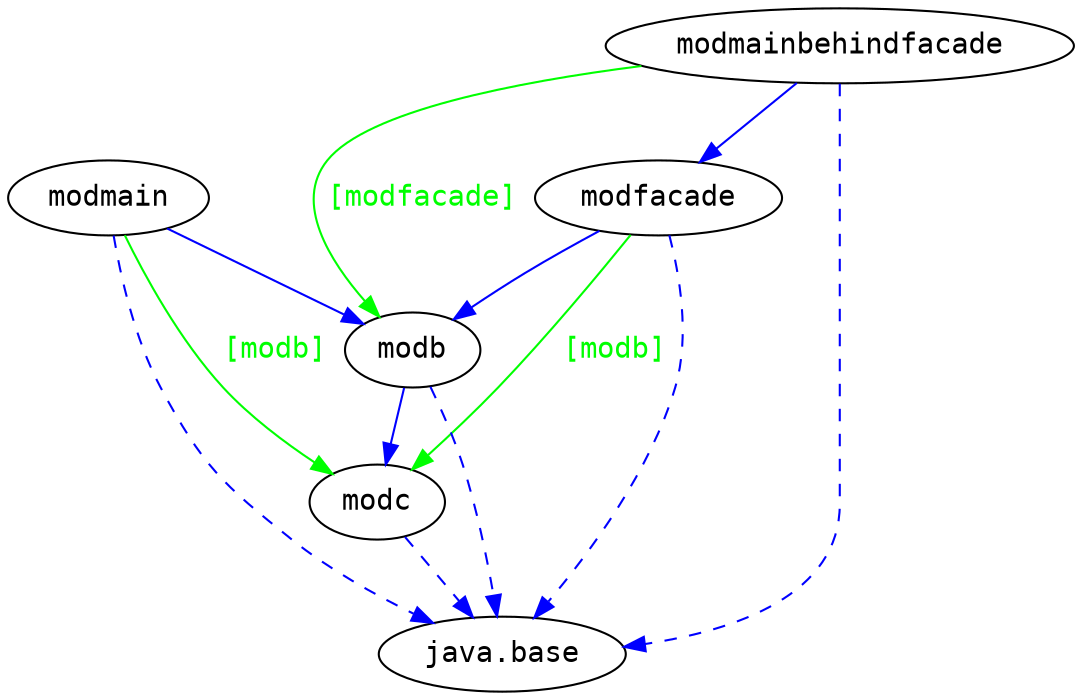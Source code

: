 # Created by depvis.JigsawDepVisualizer on Tue Oct 10 15:14:35 CEST 2017
digraph Java9_Dependency_Visualizer {
modfacade[fontname="Consolas",shape="ellipse",label="modfacade"];
modb[fontname="Consolas",shape="ellipse",label="modb"];
java_base[fontname="Consolas",shape="ellipse",label="java.base"];
modc[fontname="Consolas",shape="ellipse",label="modc"];
modmainbehindfacade[fontname="Consolas",shape="ellipse",label="modmainbehindfacade"];
modmain[fontname="Consolas",shape="ellipse",label="modmain"];
modfacade -> modb[color="#0000ff",fontname="Consolas",fontcolor="#0000ff",weight="8"]
modfacade -> java_base[color="#0000ff",fontname="Consolas",fontcolor="#0000ff",style="dashed",weight="16"]
modfacade -> modc[color="#00ff00",fontname="Consolas",fontcolor="#00ff00",weight="4",label="[modb]"]
modmainbehindfacade -> modfacade[color="#0000ff",fontname="Consolas",fontcolor="#0000ff",weight="8"]
modmainbehindfacade -> java_base[color="#0000ff",fontname="Consolas",fontcolor="#0000ff",style="dashed",weight="16"]
modmainbehindfacade -> modb[color="#00ff00",fontname="Consolas",fontcolor="#00ff00",weight="4",label="[modfacade]"]
modmain -> modb[color="#0000ff",fontname="Consolas",fontcolor="#0000ff",weight="8"]
modmain -> java_base[color="#0000ff",fontname="Consolas",fontcolor="#0000ff",style="dashed",weight="16"]
modmain -> modc[color="#00ff00",fontname="Consolas",fontcolor="#00ff00",weight="4",label="[modb]"]
modc -> java_base[color="#0000ff",fontname="Consolas",fontcolor="#0000ff",style="dashed",weight="16"]
modb -> modc[color="#0000ff",fontname="Consolas",fontcolor="#0000ff",weight="8"]
modb -> java_base[color="#0000ff",fontname="Consolas",fontcolor="#0000ff",style="dashed",weight="16"]
}
